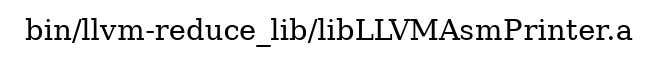 digraph "bin/llvm-reduce_lib/libLLVMAsmPrinter.a" {
	label="bin/llvm-reduce_lib/libLLVMAsmPrinter.a";
	rankdir=LR;

}
